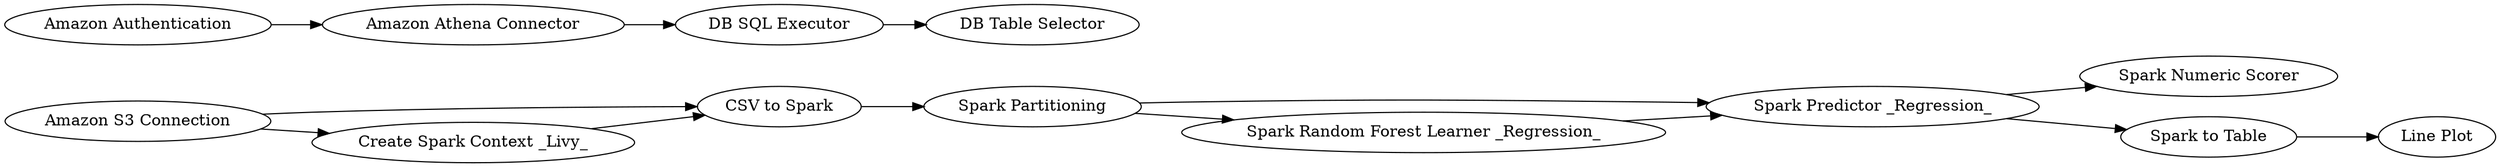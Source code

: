 digraph {
	"-602843891741568389_886" [label="CSV to Spark"]
	"-602843891741568389_897" [label="Spark Predictor _Regression_"]
	"-602843891741568389_905" [label="DB SQL Executor"]
	"-602843891741568389_907" [label="Create Spark Context _Livy_"]
	"-602843891741568389_898" [label="Spark Numeric Scorer"]
	"-602843891741568389_900" [label="Line Plot"]
	"-602843891741568389_909" [label="Amazon Athena Connector"]
	"-602843891741568389_896" [label="Spark Random Forest Learner _Regression_"]
	"-602843891741568389_899" [label="Spark to Table"]
	"-602843891741568389_908" [label="Amazon Authentication"]
	"-602843891741568389_906" [label="Amazon S3 Connection"]
	"-602843891741568389_873" [label="DB Table Selector"]
	"-602843891741568389_887" [label="Spark Partitioning"]
	"-602843891741568389_897" -> "-602843891741568389_899"
	"-602843891741568389_899" -> "-602843891741568389_900"
	"-602843891741568389_908" -> "-602843891741568389_909"
	"-602843891741568389_906" -> "-602843891741568389_886"
	"-602843891741568389_906" -> "-602843891741568389_907"
	"-602843891741568389_905" -> "-602843891741568389_873"
	"-602843891741568389_909" -> "-602843891741568389_905"
	"-602843891741568389_886" -> "-602843891741568389_887"
	"-602843891741568389_896" -> "-602843891741568389_897"
	"-602843891741568389_907" -> "-602843891741568389_886"
	"-602843891741568389_887" -> "-602843891741568389_896"
	"-602843891741568389_897" -> "-602843891741568389_898"
	"-602843891741568389_887" -> "-602843891741568389_897"
	rankdir=LR
}
